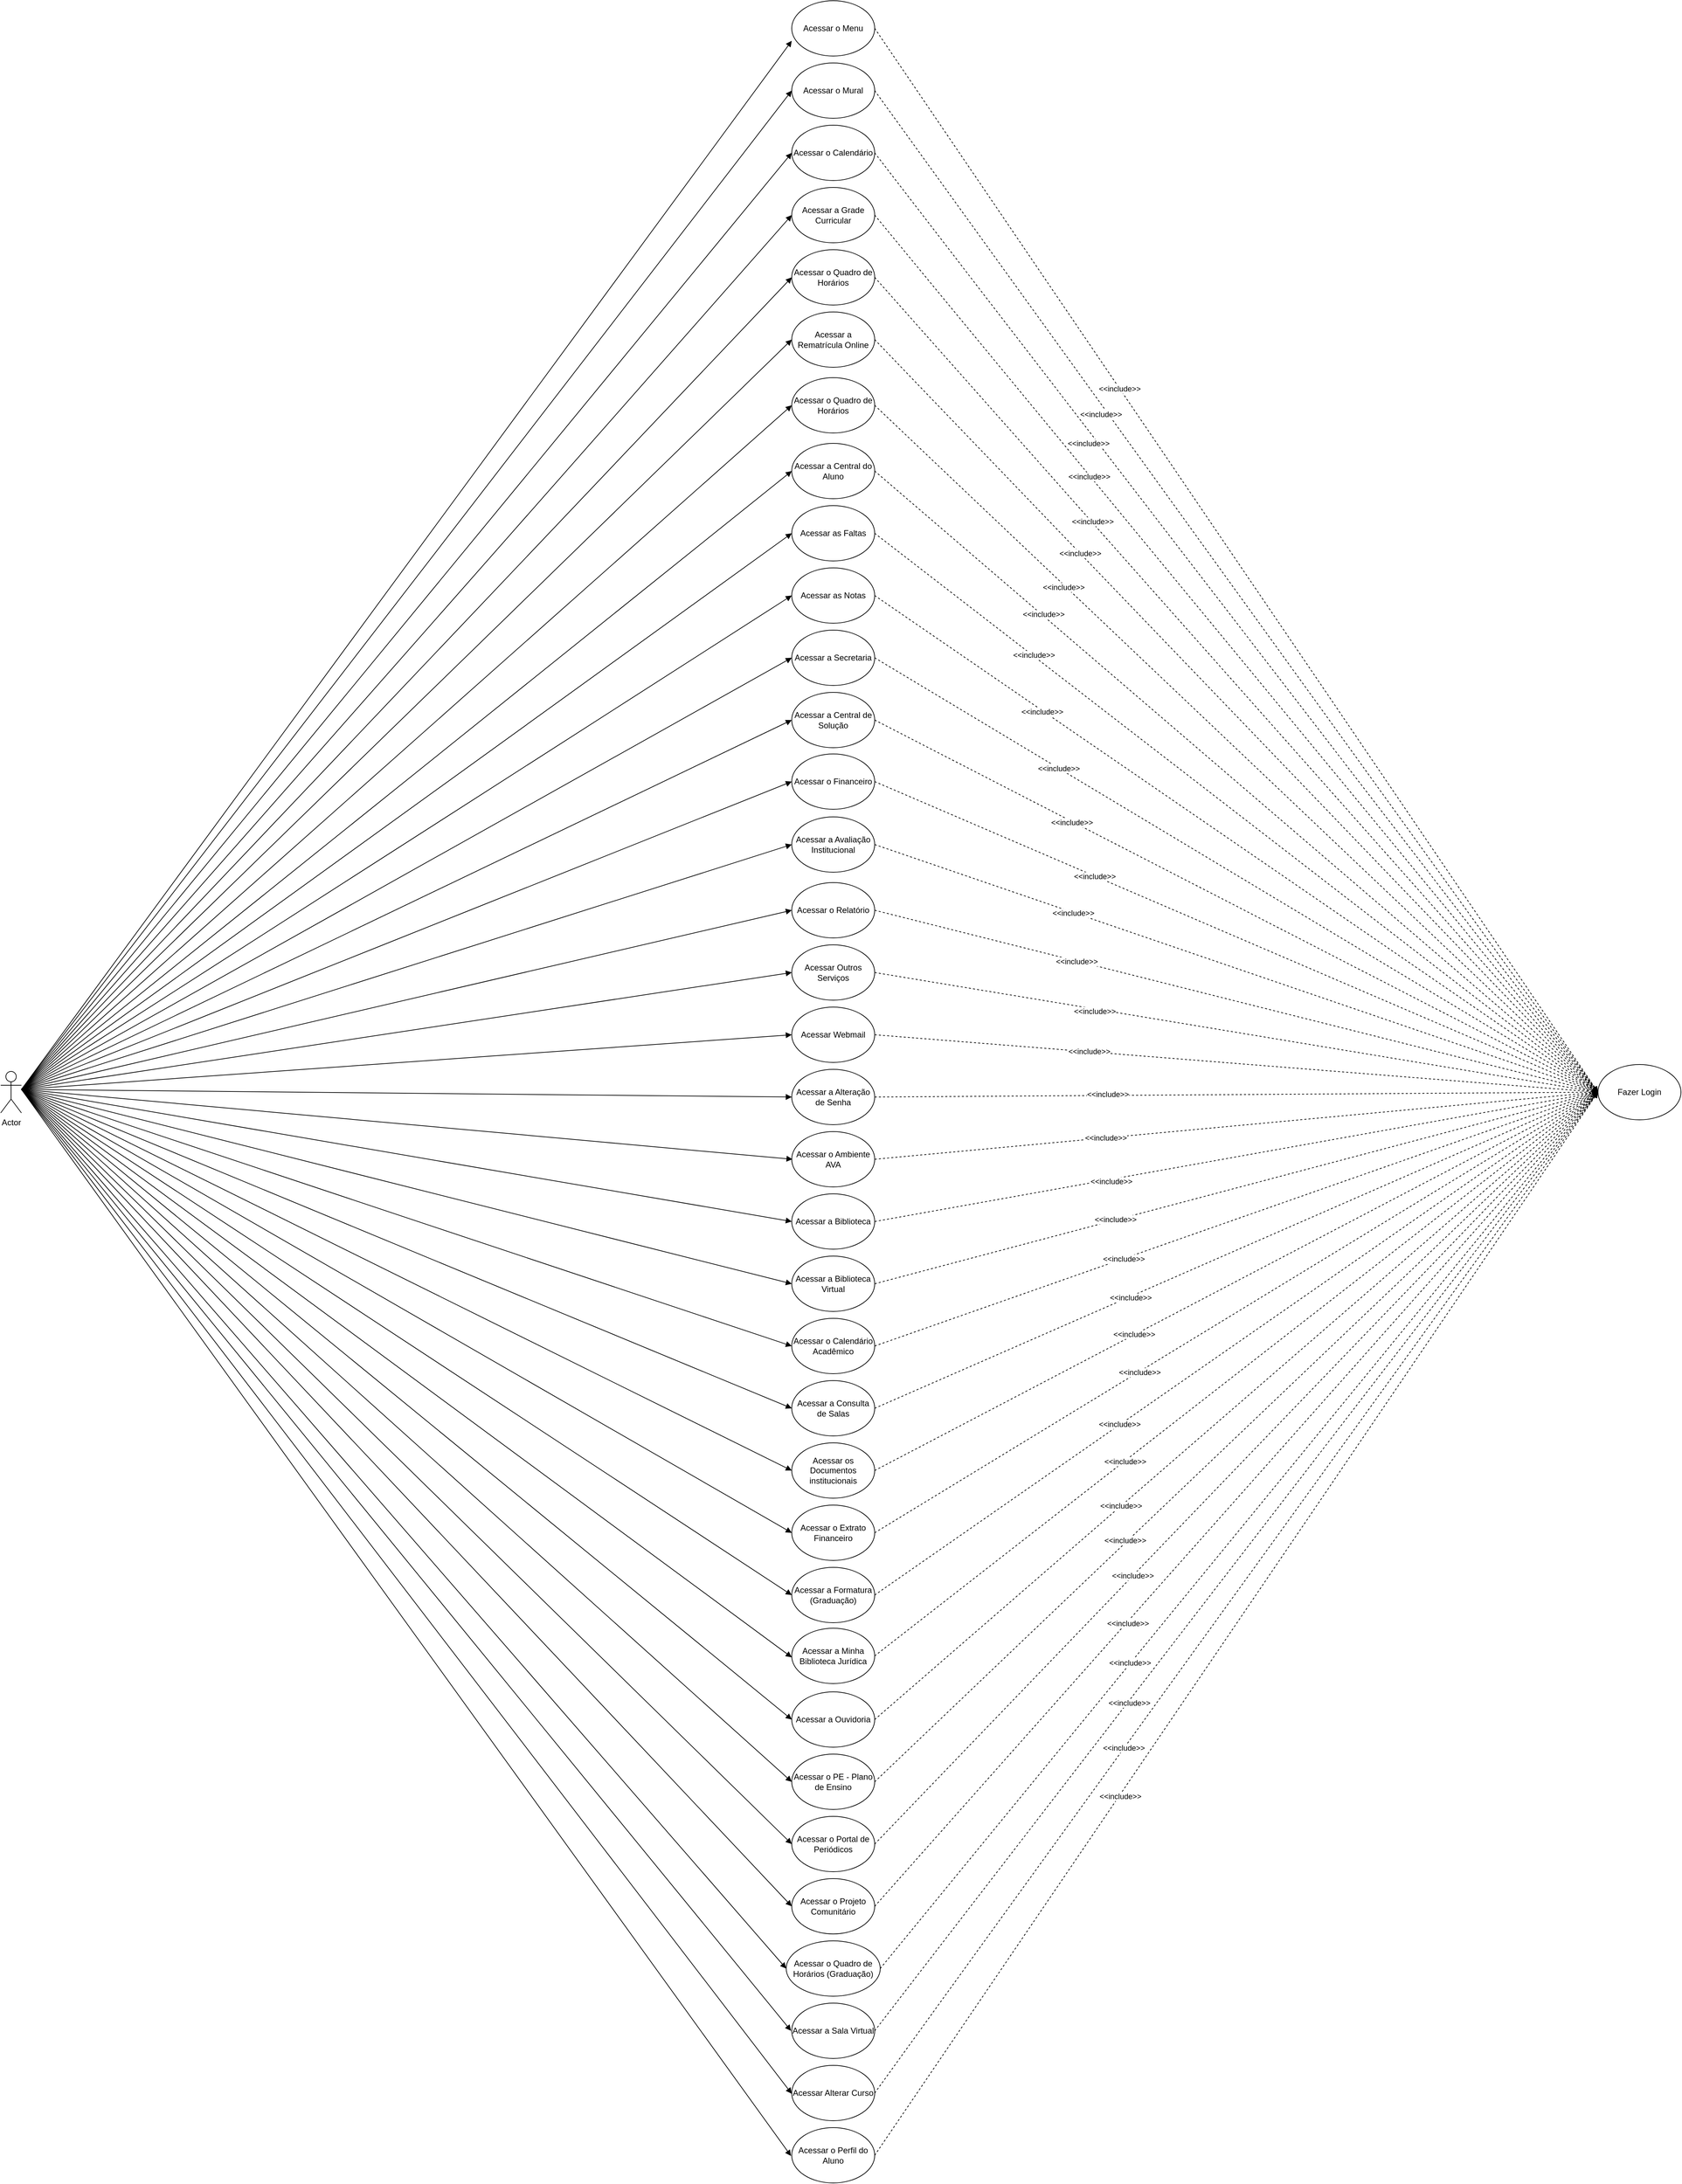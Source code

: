 <mxfile version="24.7.17">
  <diagram name="Página-1" id="bID9-bOzy9efFYoEZNEj">
    <mxGraphModel dx="5227" dy="2860" grid="1" gridSize="10" guides="1" tooltips="1" connect="1" arrows="1" fold="1" page="1" pageScale="1" pageWidth="827" pageHeight="1169" math="0" shadow="0">
      <root>
        <mxCell id="0" />
        <mxCell id="1" parent="0" />
        <mxCell id="vauX_jr7kzDiQAdukcr0-22" style="rounded=0;orthogonalLoop=1;jettySize=auto;html=1;exitX=1;exitY=0.5;exitDx=0;exitDy=0;entryX=0;entryY=0.5;entryDx=0;entryDy=0;dashed=1;endArrow=open;endFill=0;" edge="1" parent="1" source="UP-nyaEIOffguK6VzL38-1" target="9wJcHNKXuKO-ObDPQ_7c-42">
          <mxGeometry relative="1" as="geometry" />
        </mxCell>
        <mxCell id="vauX_jr7kzDiQAdukcr0-61" value="&amp;lt;&amp;lt;include&amp;gt;&amp;gt;" style="edgeLabel;html=1;align=center;verticalAlign=middle;resizable=0;points=[];" vertex="1" connectable="0" parent="vauX_jr7kzDiQAdukcr0-22">
          <mxGeometry x="-0.324" y="-1" relative="1" as="geometry">
            <mxPoint x="1" as="offset" />
          </mxGeometry>
        </mxCell>
        <mxCell id="UP-nyaEIOffguK6VzL38-1" value="Acessar o Menu" style="ellipse;whiteSpace=wrap;html=1;" parent="1" vertex="1">
          <mxGeometry x="354" y="176" width="120" height="80" as="geometry" />
        </mxCell>
        <mxCell id="vauX_jr7kzDiQAdukcr0-23" style="rounded=0;orthogonalLoop=1;jettySize=auto;html=1;exitX=1;exitY=0.5;exitDx=0;exitDy=0;entryX=0;entryY=0.5;entryDx=0;entryDy=0;dashed=1;endArrow=open;endFill=0;" edge="1" parent="1" source="UP-nyaEIOffguK6VzL38-2" target="9wJcHNKXuKO-ObDPQ_7c-42">
          <mxGeometry relative="1" as="geometry" />
        </mxCell>
        <mxCell id="vauX_jr7kzDiQAdukcr0-63" value="&amp;lt;&amp;lt;include&amp;gt;&amp;gt;" style="edgeLabel;html=1;align=center;verticalAlign=middle;resizable=0;points=[];" vertex="1" connectable="0" parent="vauX_jr7kzDiQAdukcr0-23">
          <mxGeometry x="-0.362" y="-9" relative="1" as="geometry">
            <mxPoint as="offset" />
          </mxGeometry>
        </mxCell>
        <mxCell id="UP-nyaEIOffguK6VzL38-2" value="Acessar o Mural" style="ellipse;whiteSpace=wrap;html=1;" parent="1" vertex="1">
          <mxGeometry x="354" y="266" width="120" height="80" as="geometry" />
        </mxCell>
        <mxCell id="vauX_jr7kzDiQAdukcr0-24" style="rounded=0;orthogonalLoop=1;jettySize=auto;html=1;exitX=1;exitY=0.5;exitDx=0;exitDy=0;entryX=0;entryY=0.5;entryDx=0;entryDy=0;dashed=1;endArrow=open;endFill=0;" edge="1" parent="1" source="UP-nyaEIOffguK6VzL38-3" target="9wJcHNKXuKO-ObDPQ_7c-42">
          <mxGeometry relative="1" as="geometry" />
        </mxCell>
        <mxCell id="vauX_jr7kzDiQAdukcr0-64" value="&amp;lt;&amp;lt;include&amp;gt;&amp;gt;" style="edgeLabel;html=1;align=center;verticalAlign=middle;resizable=0;points=[];" vertex="1" connectable="0" parent="vauX_jr7kzDiQAdukcr0-24">
          <mxGeometry x="-0.391" y="-11" relative="1" as="geometry">
            <mxPoint x="-1" y="-1" as="offset" />
          </mxGeometry>
        </mxCell>
        <mxCell id="UP-nyaEIOffguK6VzL38-3" value="Acessar o Calendário" style="ellipse;whiteSpace=wrap;html=1;" parent="1" vertex="1">
          <mxGeometry x="354" y="356" width="120" height="80" as="geometry" />
        </mxCell>
        <mxCell id="vauX_jr7kzDiQAdukcr0-25" style="rounded=0;orthogonalLoop=1;jettySize=auto;html=1;exitX=1;exitY=0.5;exitDx=0;exitDy=0;entryX=0;entryY=0.5;entryDx=0;entryDy=0;dashed=1;endArrow=open;endFill=0;" edge="1" parent="1" source="UP-nyaEIOffguK6VzL38-4" target="9wJcHNKXuKO-ObDPQ_7c-42">
          <mxGeometry relative="1" as="geometry" />
        </mxCell>
        <mxCell id="vauX_jr7kzDiQAdukcr0-66" value="&amp;lt;&amp;lt;include&amp;gt;&amp;gt;" style="edgeLabel;html=1;align=center;verticalAlign=middle;resizable=0;points=[];" vertex="1" connectable="0" parent="vauX_jr7kzDiQAdukcr0-25">
          <mxGeometry x="-0.407" y="-1" relative="1" as="geometry">
            <mxPoint y="1" as="offset" />
          </mxGeometry>
        </mxCell>
        <mxCell id="UP-nyaEIOffguK6VzL38-4" value="Acessar a Grade Curricular" style="ellipse;whiteSpace=wrap;html=1;" parent="1" vertex="1">
          <mxGeometry x="354" y="446" width="120" height="80" as="geometry" />
        </mxCell>
        <mxCell id="vauX_jr7kzDiQAdukcr0-26" style="rounded=0;orthogonalLoop=1;jettySize=auto;html=1;exitX=1;exitY=0.5;exitDx=0;exitDy=0;entryX=0;entryY=0.5;entryDx=0;entryDy=0;dashed=1;endArrow=open;endFill=0;" edge="1" parent="1" source="UP-nyaEIOffguK6VzL38-5" target="9wJcHNKXuKO-ObDPQ_7c-42">
          <mxGeometry relative="1" as="geometry" />
        </mxCell>
        <mxCell id="vauX_jr7kzDiQAdukcr0-67" value="&amp;lt;&amp;lt;include&amp;gt;&amp;gt;" style="edgeLabel;html=1;align=center;verticalAlign=middle;resizable=0;points=[];" vertex="1" connectable="0" parent="vauX_jr7kzDiQAdukcr0-26">
          <mxGeometry x="-0.4" y="1" relative="1" as="geometry">
            <mxPoint as="offset" />
          </mxGeometry>
        </mxCell>
        <mxCell id="UP-nyaEIOffguK6VzL38-5" value="Acessar o Quadro de Horários" style="ellipse;whiteSpace=wrap;html=1;" parent="1" vertex="1">
          <mxGeometry x="354" y="536" width="120" height="80" as="geometry" />
        </mxCell>
        <mxCell id="vauX_jr7kzDiQAdukcr0-28" style="rounded=0;orthogonalLoop=1;jettySize=auto;html=1;exitX=1;exitY=0.5;exitDx=0;exitDy=0;entryX=0;entryY=0.5;entryDx=0;entryDy=0;dashed=1;endArrow=open;endFill=0;" edge="1" parent="1" source="UP-nyaEIOffguK6VzL38-6" target="9wJcHNKXuKO-ObDPQ_7c-42">
          <mxGeometry relative="1" as="geometry" />
        </mxCell>
        <mxCell id="vauX_jr7kzDiQAdukcr0-68" value="&amp;lt;&amp;lt;include&amp;gt;&amp;gt;" style="edgeLabel;html=1;align=center;verticalAlign=middle;resizable=0;points=[];" vertex="1" connectable="0" parent="vauX_jr7kzDiQAdukcr0-28">
          <mxGeometry x="-0.432" relative="1" as="geometry">
            <mxPoint as="offset" />
          </mxGeometry>
        </mxCell>
        <mxCell id="UP-nyaEIOffguK6VzL38-6" value="Acessar a Rematrícula Online" style="ellipse;whiteSpace=wrap;html=1;" parent="1" vertex="1">
          <mxGeometry x="354" y="626" width="120" height="80" as="geometry" />
        </mxCell>
        <mxCell id="vauX_jr7kzDiQAdukcr0-30" style="rounded=0;orthogonalLoop=1;jettySize=auto;html=1;exitX=1;exitY=0.5;exitDx=0;exitDy=0;entryX=0;entryY=0.5;entryDx=0;entryDy=0;dashed=1;endArrow=open;endFill=0;" edge="1" parent="1" source="UP-nyaEIOffguK6VzL38-7" target="9wJcHNKXuKO-ObDPQ_7c-42">
          <mxGeometry relative="1" as="geometry" />
        </mxCell>
        <mxCell id="vauX_jr7kzDiQAdukcr0-69" value="&amp;lt;&amp;lt;include&amp;gt;&amp;gt;" style="edgeLabel;html=1;align=center;verticalAlign=middle;resizable=0;points=[];" vertex="1" connectable="0" parent="vauX_jr7kzDiQAdukcr0-30">
          <mxGeometry x="-0.475" y="-3" relative="1" as="geometry">
            <mxPoint as="offset" />
          </mxGeometry>
        </mxCell>
        <mxCell id="UP-nyaEIOffguK6VzL38-7" value="Acessar o Quadro de Horários" style="ellipse;whiteSpace=wrap;html=1;" parent="1" vertex="1">
          <mxGeometry x="354" y="721" width="120" height="80" as="geometry" />
        </mxCell>
        <mxCell id="vauX_jr7kzDiQAdukcr0-32" style="rounded=0;orthogonalLoop=1;jettySize=auto;html=1;exitX=1;exitY=0.5;exitDx=0;exitDy=0;entryX=0;entryY=0.5;entryDx=0;entryDy=0;dashed=1;endArrow=open;endFill=0;" edge="1" parent="1" source="_sKJ7XSTFCKCGNEKF1Pt-1" target="9wJcHNKXuKO-ObDPQ_7c-42">
          <mxGeometry relative="1" as="geometry" />
        </mxCell>
        <mxCell id="vauX_jr7kzDiQAdukcr0-70" value="&amp;lt;&amp;lt;include&amp;gt;&amp;gt;" style="edgeLabel;html=1;align=center;verticalAlign=middle;resizable=0;points=[];" vertex="1" connectable="0" parent="vauX_jr7kzDiQAdukcr0-32">
          <mxGeometry x="-0.536" y="2" relative="1" as="geometry">
            <mxPoint as="offset" />
          </mxGeometry>
        </mxCell>
        <mxCell id="_sKJ7XSTFCKCGNEKF1Pt-1" value="Acessar a Central do Aluno" style="ellipse;whiteSpace=wrap;html=1;" parent="1" vertex="1">
          <mxGeometry x="354" y="816" width="120" height="80" as="geometry" />
        </mxCell>
        <mxCell id="vauX_jr7kzDiQAdukcr0-33" style="rounded=0;orthogonalLoop=1;jettySize=auto;html=1;exitX=1;exitY=0.5;exitDx=0;exitDy=0;entryX=0;entryY=0.5;entryDx=0;entryDy=0;dashed=1;endArrow=open;endFill=0;" edge="1" parent="1" source="_sKJ7XSTFCKCGNEKF1Pt-2" target="9wJcHNKXuKO-ObDPQ_7c-42">
          <mxGeometry relative="1" as="geometry" />
        </mxCell>
        <mxCell id="vauX_jr7kzDiQAdukcr0-71" value="&amp;lt;&amp;lt;include&amp;gt;&amp;gt;" style="edgeLabel;html=1;align=center;verticalAlign=middle;resizable=0;points=[];" vertex="1" connectable="0" parent="vauX_jr7kzDiQAdukcr0-33">
          <mxGeometry x="-0.563" y="1" relative="1" as="geometry">
            <mxPoint as="offset" />
          </mxGeometry>
        </mxCell>
        <mxCell id="_sKJ7XSTFCKCGNEKF1Pt-2" value="Acessar as Faltas" style="ellipse;whiteSpace=wrap;html=1;" parent="1" vertex="1">
          <mxGeometry x="354" y="906" width="120" height="80" as="geometry" />
        </mxCell>
        <mxCell id="vauX_jr7kzDiQAdukcr0-34" style="rounded=0;orthogonalLoop=1;jettySize=auto;html=1;exitX=1;exitY=0.5;exitDx=0;exitDy=0;entryX=0;entryY=0.5;entryDx=0;entryDy=0;dashed=1;endArrow=open;endFill=0;" edge="1" parent="1" source="_sKJ7XSTFCKCGNEKF1Pt-3" target="9wJcHNKXuKO-ObDPQ_7c-42">
          <mxGeometry relative="1" as="geometry" />
        </mxCell>
        <mxCell id="vauX_jr7kzDiQAdukcr0-72" value="&amp;lt;&amp;lt;include&amp;gt;&amp;gt;" style="edgeLabel;html=1;align=center;verticalAlign=middle;resizable=0;points=[];" vertex="1" connectable="0" parent="vauX_jr7kzDiQAdukcr0-34">
          <mxGeometry x="-0.536" y="-1" relative="1" as="geometry">
            <mxPoint as="offset" />
          </mxGeometry>
        </mxCell>
        <mxCell id="_sKJ7XSTFCKCGNEKF1Pt-3" value="Acessar as Notas" style="ellipse;whiteSpace=wrap;html=1;" parent="1" vertex="1">
          <mxGeometry x="354" y="996" width="120" height="80" as="geometry" />
        </mxCell>
        <mxCell id="vauX_jr7kzDiQAdukcr0-35" style="rounded=0;orthogonalLoop=1;jettySize=auto;html=1;exitX=1;exitY=0.5;exitDx=0;exitDy=0;entryX=0;entryY=0.5;entryDx=0;entryDy=0;dashed=1;endArrow=open;endFill=0;" edge="1" parent="1" source="_sKJ7XSTFCKCGNEKF1Pt-4" target="9wJcHNKXuKO-ObDPQ_7c-42">
          <mxGeometry relative="1" as="geometry" />
        </mxCell>
        <mxCell id="vauX_jr7kzDiQAdukcr0-73" value="&amp;lt;&amp;lt;include&amp;gt;&amp;gt;" style="edgeLabel;html=1;align=center;verticalAlign=middle;resizable=0;points=[];" vertex="1" connectable="0" parent="vauX_jr7kzDiQAdukcr0-35">
          <mxGeometry x="-0.493" relative="1" as="geometry">
            <mxPoint as="offset" />
          </mxGeometry>
        </mxCell>
        <mxCell id="_sKJ7XSTFCKCGNEKF1Pt-4" value="Acessar a Secretaria" style="ellipse;whiteSpace=wrap;html=1;" parent="1" vertex="1">
          <mxGeometry x="354" y="1086" width="120" height="80" as="geometry" />
        </mxCell>
        <mxCell id="vauX_jr7kzDiQAdukcr0-36" style="rounded=0;orthogonalLoop=1;jettySize=auto;html=1;exitX=1;exitY=0.5;exitDx=0;exitDy=0;entryX=0;entryY=0.5;entryDx=0;entryDy=0;dashed=1;endArrow=open;endFill=0;" edge="1" parent="1" source="_sKJ7XSTFCKCGNEKF1Pt-5" target="9wJcHNKXuKO-ObDPQ_7c-42">
          <mxGeometry relative="1" as="geometry" />
        </mxCell>
        <mxCell id="vauX_jr7kzDiQAdukcr0-74" value="&amp;lt;&amp;lt;include&amp;gt;&amp;gt;" style="edgeLabel;html=1;align=center;verticalAlign=middle;resizable=0;points=[];" vertex="1" connectable="0" parent="vauX_jr7kzDiQAdukcr0-36">
          <mxGeometry x="-0.455" y="-1" relative="1" as="geometry">
            <mxPoint as="offset" />
          </mxGeometry>
        </mxCell>
        <mxCell id="_sKJ7XSTFCKCGNEKF1Pt-5" value="Acessar a Central de Solução" style="ellipse;whiteSpace=wrap;html=1;" parent="1" vertex="1">
          <mxGeometry x="354" y="1176" width="120" height="80" as="geometry" />
        </mxCell>
        <mxCell id="vauX_jr7kzDiQAdukcr0-37" style="rounded=0;orthogonalLoop=1;jettySize=auto;html=1;exitX=1;exitY=0.5;exitDx=0;exitDy=0;entryX=0;entryY=0.5;entryDx=0;entryDy=0;dashed=1;endArrow=open;endFill=0;" edge="1" parent="1" source="_sKJ7XSTFCKCGNEKF1Pt-6" target="9wJcHNKXuKO-ObDPQ_7c-42">
          <mxGeometry relative="1" as="geometry" />
        </mxCell>
        <mxCell id="vauX_jr7kzDiQAdukcr0-75" value="&amp;lt;&amp;lt;include&amp;gt;&amp;gt;" style="edgeLabel;html=1;align=center;verticalAlign=middle;resizable=0;points=[];" vertex="1" connectable="0" parent="vauX_jr7kzDiQAdukcr0-37">
          <mxGeometry x="-0.392" relative="1" as="geometry">
            <mxPoint as="offset" />
          </mxGeometry>
        </mxCell>
        <mxCell id="_sKJ7XSTFCKCGNEKF1Pt-6" value="Acessar o Financeiro" style="ellipse;whiteSpace=wrap;html=1;" parent="1" vertex="1">
          <mxGeometry x="354" y="1265" width="120" height="80" as="geometry" />
        </mxCell>
        <mxCell id="vauX_jr7kzDiQAdukcr0-38" style="rounded=0;orthogonalLoop=1;jettySize=auto;html=1;exitX=1;exitY=0.5;exitDx=0;exitDy=0;entryX=0;entryY=0.5;entryDx=0;entryDy=0;dashed=1;endArrow=open;endFill=0;" edge="1" parent="1" source="_sKJ7XSTFCKCGNEKF1Pt-7" target="9wJcHNKXuKO-ObDPQ_7c-42">
          <mxGeometry relative="1" as="geometry" />
        </mxCell>
        <mxCell id="vauX_jr7kzDiQAdukcr0-76" value="&amp;lt;&amp;lt;include&amp;gt;&amp;gt;" style="edgeLabel;html=1;align=center;verticalAlign=middle;resizable=0;points=[];" vertex="1" connectable="0" parent="vauX_jr7kzDiQAdukcr0-38">
          <mxGeometry x="-0.451" relative="1" as="geometry">
            <mxPoint as="offset" />
          </mxGeometry>
        </mxCell>
        <mxCell id="_sKJ7XSTFCKCGNEKF1Pt-7" value="Acessar a Avaliação Institucional" style="ellipse;whiteSpace=wrap;html=1;" parent="1" vertex="1">
          <mxGeometry x="354" y="1356" width="120" height="80" as="geometry" />
        </mxCell>
        <mxCell id="vauX_jr7kzDiQAdukcr0-40" style="rounded=0;orthogonalLoop=1;jettySize=auto;html=1;exitX=1;exitY=0.5;exitDx=0;exitDy=0;entryX=0;entryY=0.5;entryDx=0;entryDy=0;dashed=1;endArrow=open;endFill=0;" edge="1" parent="1" source="_sKJ7XSTFCKCGNEKF1Pt-8" target="9wJcHNKXuKO-ObDPQ_7c-42">
          <mxGeometry relative="1" as="geometry" />
        </mxCell>
        <mxCell id="vauX_jr7kzDiQAdukcr0-78" value="&amp;lt;&amp;lt;include&amp;gt;&amp;gt;" style="edgeLabel;html=1;align=center;verticalAlign=middle;resizable=0;points=[];" vertex="1" connectable="0" parent="vauX_jr7kzDiQAdukcr0-40">
          <mxGeometry x="-0.392" y="-3" relative="1" as="geometry">
            <mxPoint as="offset" />
          </mxGeometry>
        </mxCell>
        <mxCell id="_sKJ7XSTFCKCGNEKF1Pt-8" value="Acessar Outros Serviços" style="ellipse;whiteSpace=wrap;html=1;" parent="1" vertex="1">
          <mxGeometry x="354" y="1541" width="120" height="80" as="geometry" />
        </mxCell>
        <mxCell id="vauX_jr7kzDiQAdukcr0-41" style="rounded=0;orthogonalLoop=1;jettySize=auto;html=1;exitX=1;exitY=0.5;exitDx=0;exitDy=0;entryX=0;entryY=0.5;entryDx=0;entryDy=0;dashed=1;endArrow=open;endFill=0;" edge="1" parent="1" source="TFUZWdWYVDdV-uhnuE7S-1" target="9wJcHNKXuKO-ObDPQ_7c-42">
          <mxGeometry relative="1" as="geometry" />
        </mxCell>
        <mxCell id="vauX_jr7kzDiQAdukcr0-79" value="&amp;lt;&amp;lt;include&amp;gt;&amp;gt;" style="edgeLabel;html=1;align=center;verticalAlign=middle;resizable=0;points=[];" vertex="1" connectable="0" parent="vauX_jr7kzDiQAdukcr0-41">
          <mxGeometry x="-0.407" y="1" relative="1" as="geometry">
            <mxPoint as="offset" />
          </mxGeometry>
        </mxCell>
        <mxCell id="TFUZWdWYVDdV-uhnuE7S-1" value="Acessar Webmail" style="ellipse;whiteSpace=wrap;html=1;" parent="1" vertex="1">
          <mxGeometry x="354" y="1631" width="120" height="80" as="geometry" />
        </mxCell>
        <mxCell id="vauX_jr7kzDiQAdukcr0-42" style="rounded=0;orthogonalLoop=1;jettySize=auto;html=1;exitX=1;exitY=0.5;exitDx=0;exitDy=0;entryX=0;entryY=0.5;entryDx=0;entryDy=0;dashed=1;endArrow=open;endFill=0;" edge="1" parent="1" source="TFUZWdWYVDdV-uhnuE7S-2" target="9wJcHNKXuKO-ObDPQ_7c-42">
          <mxGeometry relative="1" as="geometry" />
        </mxCell>
        <mxCell id="vauX_jr7kzDiQAdukcr0-80" value="&amp;lt;&amp;lt;include&amp;gt;&amp;gt;" style="edgeLabel;html=1;align=center;verticalAlign=middle;resizable=0;points=[];" vertex="1" connectable="0" parent="vauX_jr7kzDiQAdukcr0-42">
          <mxGeometry x="-0.357" y="2" relative="1" as="geometry">
            <mxPoint as="offset" />
          </mxGeometry>
        </mxCell>
        <mxCell id="TFUZWdWYVDdV-uhnuE7S-2" value="Acessar a Alteração de Senha" style="ellipse;whiteSpace=wrap;html=1;" parent="1" vertex="1">
          <mxGeometry x="354" y="1721" width="120" height="80" as="geometry" />
        </mxCell>
        <mxCell id="vauX_jr7kzDiQAdukcr0-43" style="rounded=0;orthogonalLoop=1;jettySize=auto;html=1;exitX=1;exitY=0.5;exitDx=0;exitDy=0;entryX=0;entryY=0.5;entryDx=0;entryDy=0;dashed=1;endArrow=open;endFill=0;" edge="1" parent="1" source="TFUZWdWYVDdV-uhnuE7S-3" target="9wJcHNKXuKO-ObDPQ_7c-42">
          <mxGeometry relative="1" as="geometry" />
        </mxCell>
        <mxCell id="vauX_jr7kzDiQAdukcr0-81" value="&amp;lt;&amp;lt;include&amp;gt;&amp;gt;" style="edgeLabel;html=1;align=center;verticalAlign=middle;resizable=0;points=[];" vertex="1" connectable="0" parent="vauX_jr7kzDiQAdukcr0-43">
          <mxGeometry x="-0.361" relative="1" as="geometry">
            <mxPoint as="offset" />
          </mxGeometry>
        </mxCell>
        <mxCell id="TFUZWdWYVDdV-uhnuE7S-3" value="Acessar o Ambiente AVA" style="ellipse;whiteSpace=wrap;html=1;" parent="1" vertex="1">
          <mxGeometry x="354" y="1811" width="120" height="80" as="geometry" />
        </mxCell>
        <mxCell id="vauX_jr7kzDiQAdukcr0-45" style="rounded=0;orthogonalLoop=1;jettySize=auto;html=1;exitX=1;exitY=0.5;exitDx=0;exitDy=0;entryX=0;entryY=0.5;entryDx=0;entryDy=0;dashed=1;endArrow=open;endFill=0;" edge="1" parent="1" source="TFUZWdWYVDdV-uhnuE7S-4" target="9wJcHNKXuKO-ObDPQ_7c-42">
          <mxGeometry relative="1" as="geometry" />
        </mxCell>
        <mxCell id="vauX_jr7kzDiQAdukcr0-82" value="&amp;lt;&amp;lt;include&amp;gt;&amp;gt;" style="edgeLabel;html=1;align=center;verticalAlign=middle;resizable=0;points=[];" vertex="1" connectable="0" parent="vauX_jr7kzDiQAdukcr0-45">
          <mxGeometry x="-0.347" y="-3" relative="1" as="geometry">
            <mxPoint as="offset" />
          </mxGeometry>
        </mxCell>
        <mxCell id="TFUZWdWYVDdV-uhnuE7S-4" value="Acessar a Biblioteca" style="ellipse;whiteSpace=wrap;html=1;" parent="1" vertex="1">
          <mxGeometry x="354" y="1901" width="120" height="80" as="geometry" />
        </mxCell>
        <mxCell id="vauX_jr7kzDiQAdukcr0-46" style="rounded=0;orthogonalLoop=1;jettySize=auto;html=1;exitX=1;exitY=0.5;exitDx=0;exitDy=0;entryX=0;entryY=0.5;entryDx=0;entryDy=0;dashed=1;endArrow=open;endFill=0;" edge="1" parent="1" source="TFUZWdWYVDdV-uhnuE7S-5" target="9wJcHNKXuKO-ObDPQ_7c-42">
          <mxGeometry relative="1" as="geometry" />
        </mxCell>
        <mxCell id="vauX_jr7kzDiQAdukcr0-83" value="&amp;lt;&amp;lt;include&amp;gt;&amp;gt;" style="edgeLabel;html=1;align=center;verticalAlign=middle;resizable=0;points=[];" vertex="1" connectable="0" parent="vauX_jr7kzDiQAdukcr0-46">
          <mxGeometry x="-0.334" y="1" relative="1" as="geometry">
            <mxPoint as="offset" />
          </mxGeometry>
        </mxCell>
        <mxCell id="TFUZWdWYVDdV-uhnuE7S-5" value="Acessar a Biblioteca Virtual" style="ellipse;whiteSpace=wrap;html=1;" parent="1" vertex="1">
          <mxGeometry x="354" y="1991" width="120" height="80" as="geometry" />
        </mxCell>
        <mxCell id="vauX_jr7kzDiQAdukcr0-47" style="rounded=0;orthogonalLoop=1;jettySize=auto;html=1;exitX=1;exitY=0.5;exitDx=0;exitDy=0;entryX=0;entryY=0.5;entryDx=0;entryDy=0;dashed=1;endArrow=open;endFill=0;" edge="1" parent="1" source="TFUZWdWYVDdV-uhnuE7S-6" target="9wJcHNKXuKO-ObDPQ_7c-42">
          <mxGeometry relative="1" as="geometry" />
        </mxCell>
        <mxCell id="vauX_jr7kzDiQAdukcr0-84" value="&amp;lt;&amp;lt;include&amp;gt;&amp;gt;" style="edgeLabel;html=1;align=center;verticalAlign=middle;resizable=0;points=[];" vertex="1" connectable="0" parent="vauX_jr7kzDiQAdukcr0-47">
          <mxGeometry x="-0.312" relative="1" as="geometry">
            <mxPoint as="offset" />
          </mxGeometry>
        </mxCell>
        <mxCell id="TFUZWdWYVDdV-uhnuE7S-6" value="Acessar o Calendário Acadêmico" style="ellipse;whiteSpace=wrap;html=1;" parent="1" vertex="1">
          <mxGeometry x="354" y="2081" width="120" height="80" as="geometry" />
        </mxCell>
        <mxCell id="vauX_jr7kzDiQAdukcr0-48" style="rounded=0;orthogonalLoop=1;jettySize=auto;html=1;exitX=1;exitY=0.5;exitDx=0;exitDy=0;entryX=0;entryY=0.5;entryDx=0;entryDy=0;dashed=1;endArrow=open;endFill=0;" edge="1" parent="1" source="TFUZWdWYVDdV-uhnuE7S-7" target="9wJcHNKXuKO-ObDPQ_7c-42">
          <mxGeometry relative="1" as="geometry" />
        </mxCell>
        <mxCell id="vauX_jr7kzDiQAdukcr0-85" value="&amp;lt;&amp;lt;include&amp;gt;&amp;gt;" style="edgeLabel;html=1;align=center;verticalAlign=middle;resizable=0;points=[];" vertex="1" connectable="0" parent="vauX_jr7kzDiQAdukcr0-48">
          <mxGeometry x="-0.294" y="-1" relative="1" as="geometry">
            <mxPoint as="offset" />
          </mxGeometry>
        </mxCell>
        <mxCell id="TFUZWdWYVDdV-uhnuE7S-7" value="Acessar a Consulta de Salas" style="ellipse;whiteSpace=wrap;html=1;" parent="1" vertex="1">
          <mxGeometry x="354" y="2171" width="120" height="80" as="geometry" />
        </mxCell>
        <mxCell id="vauX_jr7kzDiQAdukcr0-49" style="rounded=0;orthogonalLoop=1;jettySize=auto;html=1;exitX=1;exitY=0.5;exitDx=0;exitDy=0;entryX=0;entryY=0.5;entryDx=0;entryDy=0;dashed=1;endArrow=open;endFill=0;" edge="1" parent="1" source="TFUZWdWYVDdV-uhnuE7S-8" target="9wJcHNKXuKO-ObDPQ_7c-42">
          <mxGeometry relative="1" as="geometry" />
        </mxCell>
        <mxCell id="vauX_jr7kzDiQAdukcr0-86" value="&amp;lt;&amp;lt;include&amp;gt;&amp;gt;" style="edgeLabel;html=1;align=center;verticalAlign=middle;resizable=0;points=[];" vertex="1" connectable="0" parent="vauX_jr7kzDiQAdukcr0-49">
          <mxGeometry x="-0.283" y="1" relative="1" as="geometry">
            <mxPoint as="offset" />
          </mxGeometry>
        </mxCell>
        <mxCell id="TFUZWdWYVDdV-uhnuE7S-8" value="Acessar os Documentos institucionais" style="ellipse;whiteSpace=wrap;html=1;" parent="1" vertex="1">
          <mxGeometry x="354" y="2261" width="120" height="80" as="geometry" />
        </mxCell>
        <mxCell id="vauX_jr7kzDiQAdukcr0-50" style="rounded=0;orthogonalLoop=1;jettySize=auto;html=1;exitX=1;exitY=0.5;exitDx=0;exitDy=0;entryX=0;entryY=0.5;entryDx=0;entryDy=0;dashed=1;endArrow=open;endFill=0;" edge="1" parent="1" source="TFUZWdWYVDdV-uhnuE7S-9" target="9wJcHNKXuKO-ObDPQ_7c-42">
          <mxGeometry relative="1" as="geometry" />
        </mxCell>
        <mxCell id="vauX_jr7kzDiQAdukcr0-87" value="&amp;lt;&amp;lt;include&amp;gt;&amp;gt;" style="edgeLabel;html=1;align=center;verticalAlign=middle;resizable=0;points=[];" vertex="1" connectable="0" parent="vauX_jr7kzDiQAdukcr0-50">
          <mxGeometry x="-0.268" y="-1" relative="1" as="geometry">
            <mxPoint as="offset" />
          </mxGeometry>
        </mxCell>
        <mxCell id="TFUZWdWYVDdV-uhnuE7S-9" value="Acessar o Extrato Financeiro" style="ellipse;whiteSpace=wrap;html=1;" parent="1" vertex="1">
          <mxGeometry x="354" y="2351" width="120" height="80" as="geometry" />
        </mxCell>
        <mxCell id="vauX_jr7kzDiQAdukcr0-51" style="rounded=0;orthogonalLoop=1;jettySize=auto;html=1;exitX=1;exitY=0.5;exitDx=0;exitDy=0;entryX=0;entryY=0.5;entryDx=0;entryDy=0;dashed=1;endArrow=open;endFill=0;" edge="1" parent="1" source="TFUZWdWYVDdV-uhnuE7S-10" target="9wJcHNKXuKO-ObDPQ_7c-42">
          <mxGeometry relative="1" as="geometry" />
        </mxCell>
        <mxCell id="vauX_jr7kzDiQAdukcr0-88" value="&amp;lt;&amp;lt;include&amp;gt;&amp;gt;" style="edgeLabel;html=1;align=center;verticalAlign=middle;resizable=0;points=[];" vertex="1" connectable="0" parent="vauX_jr7kzDiQAdukcr0-51">
          <mxGeometry x="-0.323" y="1" relative="1" as="geometry">
            <mxPoint as="offset" />
          </mxGeometry>
        </mxCell>
        <mxCell id="TFUZWdWYVDdV-uhnuE7S-10" value="Acessar a Formatura (Graduação)" style="ellipse;whiteSpace=wrap;html=1;" parent="1" vertex="1">
          <mxGeometry x="354" y="2441" width="120" height="80" as="geometry" />
        </mxCell>
        <mxCell id="vauX_jr7kzDiQAdukcr0-52" style="rounded=0;orthogonalLoop=1;jettySize=auto;html=1;exitX=1;exitY=0.5;exitDx=0;exitDy=0;entryX=0;entryY=0.5;entryDx=0;entryDy=0;dashed=1;endArrow=open;endFill=0;" edge="1" parent="1" source="TFUZWdWYVDdV-uhnuE7S-11" target="9wJcHNKXuKO-ObDPQ_7c-42">
          <mxGeometry relative="1" as="geometry" />
        </mxCell>
        <mxCell id="vauX_jr7kzDiQAdukcr0-89" value="&amp;lt;&amp;lt;include&amp;gt;&amp;gt;" style="edgeLabel;html=1;align=center;verticalAlign=middle;resizable=0;points=[];" vertex="1" connectable="0" parent="vauX_jr7kzDiQAdukcr0-52">
          <mxGeometry x="-0.309" relative="1" as="geometry">
            <mxPoint as="offset" />
          </mxGeometry>
        </mxCell>
        <mxCell id="TFUZWdWYVDdV-uhnuE7S-11" value="Acessar a Minha Biblioteca Jurídica" style="ellipse;whiteSpace=wrap;html=1;" parent="1" vertex="1">
          <mxGeometry x="354" y="2529" width="120" height="80" as="geometry" />
        </mxCell>
        <mxCell id="vauX_jr7kzDiQAdukcr0-53" style="rounded=0;orthogonalLoop=1;jettySize=auto;html=1;exitX=1;exitY=0.5;exitDx=0;exitDy=0;entryX=0;entryY=0.5;entryDx=0;entryDy=0;dashed=1;endArrow=open;endFill=0;" edge="1" parent="1" source="TFUZWdWYVDdV-uhnuE7S-12" target="9wJcHNKXuKO-ObDPQ_7c-42">
          <mxGeometry relative="1" as="geometry" />
        </mxCell>
        <mxCell id="vauX_jr7kzDiQAdukcr0-90" value="&amp;lt;&amp;lt;include&amp;gt;&amp;gt;" style="edgeLabel;html=1;align=center;verticalAlign=middle;resizable=0;points=[];" vertex="1" connectable="0" parent="vauX_jr7kzDiQAdukcr0-53">
          <mxGeometry x="-0.319" relative="1" as="geometry">
            <mxPoint as="offset" />
          </mxGeometry>
        </mxCell>
        <mxCell id="TFUZWdWYVDdV-uhnuE7S-12" value="Acessar a Ouvidoria" style="ellipse;whiteSpace=wrap;html=1;" parent="1" vertex="1">
          <mxGeometry x="354" y="2621" width="120" height="80" as="geometry" />
        </mxCell>
        <mxCell id="vauX_jr7kzDiQAdukcr0-54" style="rounded=0;orthogonalLoop=1;jettySize=auto;html=1;exitX=1;exitY=0.5;exitDx=0;exitDy=0;entryX=0;entryY=0.5;entryDx=0;entryDy=0;dashed=1;endArrow=open;endFill=0;" edge="1" parent="1" source="TFUZWdWYVDdV-uhnuE7S-13" target="9wJcHNKXuKO-ObDPQ_7c-42">
          <mxGeometry relative="1" as="geometry" />
        </mxCell>
        <mxCell id="vauX_jr7kzDiQAdukcr0-91" value="&amp;lt;&amp;lt;include&amp;gt;&amp;gt;" style="edgeLabel;html=1;align=center;verticalAlign=middle;resizable=0;points=[];" vertex="1" connectable="0" parent="vauX_jr7kzDiQAdukcr0-54">
          <mxGeometry x="-0.304" y="3" relative="1" as="geometry">
            <mxPoint as="offset" />
          </mxGeometry>
        </mxCell>
        <mxCell id="TFUZWdWYVDdV-uhnuE7S-13" value="Acessar o PE - Plano de Ensino" style="ellipse;whiteSpace=wrap;html=1;" parent="1" vertex="1">
          <mxGeometry x="354" y="2711" width="120" height="80" as="geometry" />
        </mxCell>
        <mxCell id="vauX_jr7kzDiQAdukcr0-55" style="rounded=0;orthogonalLoop=1;jettySize=auto;html=1;exitX=1;exitY=0.5;exitDx=0;exitDy=0;entryX=0;entryY=0.5;entryDx=0;entryDy=0;dashed=1;endArrow=open;endFill=0;" edge="1" parent="1" source="TFUZWdWYVDdV-uhnuE7S-14" target="9wJcHNKXuKO-ObDPQ_7c-42">
          <mxGeometry relative="1" as="geometry" />
        </mxCell>
        <mxCell id="vauX_jr7kzDiQAdukcr0-92" value="&amp;lt;&amp;lt;include&amp;gt;&amp;gt;" style="edgeLabel;html=1;align=center;verticalAlign=middle;resizable=0;points=[];" vertex="1" connectable="0" parent="vauX_jr7kzDiQAdukcr0-55">
          <mxGeometry x="-0.287" y="1" relative="1" as="geometry">
            <mxPoint as="offset" />
          </mxGeometry>
        </mxCell>
        <mxCell id="TFUZWdWYVDdV-uhnuE7S-14" value="Acessar o Portal de Periódicos" style="ellipse;whiteSpace=wrap;html=1;" parent="1" vertex="1">
          <mxGeometry x="354" y="2801" width="120" height="80" as="geometry" />
        </mxCell>
        <mxCell id="vauX_jr7kzDiQAdukcr0-57" style="rounded=0;orthogonalLoop=1;jettySize=auto;html=1;exitX=1;exitY=0.5;exitDx=0;exitDy=0;entryX=0;entryY=0.5;entryDx=0;entryDy=0;dashed=1;endArrow=open;endFill=0;" edge="1" parent="1" source="TFUZWdWYVDdV-uhnuE7S-15" target="9wJcHNKXuKO-ObDPQ_7c-42">
          <mxGeometry relative="1" as="geometry" />
        </mxCell>
        <mxCell id="vauX_jr7kzDiQAdukcr0-94" value="&amp;lt;&amp;lt;include&amp;gt;&amp;gt;" style="edgeLabel;html=1;align=center;verticalAlign=middle;resizable=0;points=[];" vertex="1" connectable="0" parent="vauX_jr7kzDiQAdukcr0-57">
          <mxGeometry x="-0.303" y="1" relative="1" as="geometry">
            <mxPoint as="offset" />
          </mxGeometry>
        </mxCell>
        <mxCell id="TFUZWdWYVDdV-uhnuE7S-15" value="Acessar o Quadro de Horários (Graduação)" style="ellipse;whiteSpace=wrap;html=1;" parent="1" vertex="1">
          <mxGeometry x="346" y="2981" width="136" height="80" as="geometry" />
        </mxCell>
        <mxCell id="vauX_jr7kzDiQAdukcr0-56" style="rounded=0;orthogonalLoop=1;jettySize=auto;html=1;exitX=1;exitY=0.5;exitDx=0;exitDy=0;entryX=0;entryY=0.5;entryDx=0;entryDy=0;dashed=1;endArrow=open;endFill=0;" edge="1" parent="1" source="TFUZWdWYVDdV-uhnuE7S-16" target="9wJcHNKXuKO-ObDPQ_7c-42">
          <mxGeometry relative="1" as="geometry" />
        </mxCell>
        <mxCell id="vauX_jr7kzDiQAdukcr0-93" value="&amp;lt;&amp;lt;include&amp;gt;&amp;gt;" style="edgeLabel;html=1;align=center;verticalAlign=middle;resizable=0;points=[];" vertex="1" connectable="0" parent="vauX_jr7kzDiQAdukcr0-56">
          <mxGeometry x="-0.303" y="-2" relative="1" as="geometry">
            <mxPoint as="offset" />
          </mxGeometry>
        </mxCell>
        <mxCell id="TFUZWdWYVDdV-uhnuE7S-16" value="Acessar o Projeto Comunitário" style="ellipse;whiteSpace=wrap;html=1;" parent="1" vertex="1">
          <mxGeometry x="354" y="2891" width="120" height="80" as="geometry" />
        </mxCell>
        <mxCell id="vauX_jr7kzDiQAdukcr0-58" style="rounded=0;orthogonalLoop=1;jettySize=auto;html=1;exitX=1;exitY=0.5;exitDx=0;exitDy=0;entryX=0;entryY=0.5;entryDx=0;entryDy=0;dashed=1;endArrow=open;endFill=0;" edge="1" parent="1" source="TFUZWdWYVDdV-uhnuE7S-17" target="9wJcHNKXuKO-ObDPQ_7c-42">
          <mxGeometry relative="1" as="geometry" />
        </mxCell>
        <mxCell id="vauX_jr7kzDiQAdukcr0-95" value="&amp;lt;&amp;lt;include&amp;gt;&amp;gt;" style="edgeLabel;html=1;align=center;verticalAlign=middle;resizable=0;points=[];" vertex="1" connectable="0" parent="vauX_jr7kzDiQAdukcr0-58">
          <mxGeometry x="-0.299" y="-2" relative="1" as="geometry">
            <mxPoint as="offset" />
          </mxGeometry>
        </mxCell>
        <mxCell id="TFUZWdWYVDdV-uhnuE7S-17" value="Acessar a Sala Virtual" style="ellipse;whiteSpace=wrap;html=1;" parent="1" vertex="1">
          <mxGeometry x="354" y="3071" width="120" height="80" as="geometry" />
        </mxCell>
        <mxCell id="vauX_jr7kzDiQAdukcr0-59" style="rounded=0;orthogonalLoop=1;jettySize=auto;html=1;exitX=1;exitY=0.5;exitDx=0;exitDy=0;entryX=0;entryY=0.5;entryDx=0;entryDy=0;dashed=1;endArrow=open;endFill=0;" edge="1" parent="1" source="TFUZWdWYVDdV-uhnuE7S-18" target="9wJcHNKXuKO-ObDPQ_7c-42">
          <mxGeometry relative="1" as="geometry" />
        </mxCell>
        <mxCell id="vauX_jr7kzDiQAdukcr0-96" value="&amp;lt;&amp;lt;include&amp;gt;&amp;gt;" style="edgeLabel;html=1;align=center;verticalAlign=middle;resizable=0;points=[];" vertex="1" connectable="0" parent="vauX_jr7kzDiQAdukcr0-59">
          <mxGeometry x="-0.311" y="1" relative="1" as="geometry">
            <mxPoint as="offset" />
          </mxGeometry>
        </mxCell>
        <mxCell id="TFUZWdWYVDdV-uhnuE7S-18" value="Acessar Alterar Curso" style="ellipse;whiteSpace=wrap;html=1;" parent="1" vertex="1">
          <mxGeometry x="354" y="3161" width="120" height="80" as="geometry" />
        </mxCell>
        <mxCell id="vauX_jr7kzDiQAdukcr0-60" style="rounded=0;orthogonalLoop=1;jettySize=auto;html=1;exitX=1;exitY=0.5;exitDx=0;exitDy=0;entryX=0;entryY=0.5;entryDx=0;entryDy=0;dashed=1;endArrow=open;endFill=0;" edge="1" parent="1" source="TFUZWdWYVDdV-uhnuE7S-19" target="9wJcHNKXuKO-ObDPQ_7c-42">
          <mxGeometry relative="1" as="geometry" />
        </mxCell>
        <mxCell id="vauX_jr7kzDiQAdukcr0-97" value="&amp;lt;&amp;lt;include&amp;gt;&amp;gt;" style="edgeLabel;html=1;align=center;verticalAlign=middle;resizable=0;points=[];" vertex="1" connectable="0" parent="vauX_jr7kzDiQAdukcr0-60">
          <mxGeometry x="-0.324" y="-1" relative="1" as="geometry">
            <mxPoint as="offset" />
          </mxGeometry>
        </mxCell>
        <mxCell id="TFUZWdWYVDdV-uhnuE7S-19" value="Acessar o Perfil do Aluno" style="ellipse;whiteSpace=wrap;html=1;" parent="1" vertex="1">
          <mxGeometry x="354" y="3251" width="120" height="80" as="geometry" />
        </mxCell>
        <mxCell id="vauX_jr7kzDiQAdukcr0-39" style="rounded=0;orthogonalLoop=1;jettySize=auto;html=1;exitX=1;exitY=0.5;exitDx=0;exitDy=0;entryX=0;entryY=0.5;entryDx=0;entryDy=0;dashed=1;endArrow=open;endFill=0;" edge="1" parent="1" source="9wJcHNKXuKO-ObDPQ_7c-1" target="9wJcHNKXuKO-ObDPQ_7c-42">
          <mxGeometry relative="1" as="geometry" />
        </mxCell>
        <mxCell id="vauX_jr7kzDiQAdukcr0-77" value="&amp;lt;&amp;lt;include&amp;gt;&amp;gt;" style="edgeLabel;html=1;align=center;verticalAlign=middle;resizable=0;points=[];" vertex="1" connectable="0" parent="vauX_jr7kzDiQAdukcr0-39">
          <mxGeometry x="-0.442" relative="1" as="geometry">
            <mxPoint as="offset" />
          </mxGeometry>
        </mxCell>
        <mxCell id="9wJcHNKXuKO-ObDPQ_7c-1" value="Acessar o Relatório" style="ellipse;whiteSpace=wrap;html=1;" parent="1" vertex="1">
          <mxGeometry x="354" y="1451" width="120" height="80" as="geometry" />
        </mxCell>
        <mxCell id="9wJcHNKXuKO-ObDPQ_7c-43" style="rounded=0;orthogonalLoop=1;jettySize=auto;html=1;entryX=0;entryY=0.5;entryDx=0;entryDy=0;endArrow=block;endFill=1;" parent="1" edge="1">
          <mxGeometry relative="1" as="geometry">
            <mxPoint x="-760" y="1750" as="sourcePoint" />
            <mxPoint x="354.0" y="234" as="targetPoint" />
          </mxGeometry>
        </mxCell>
        <mxCell id="9wJcHNKXuKO-ObDPQ_7c-44" style="rounded=0;orthogonalLoop=1;jettySize=auto;html=1;entryX=0;entryY=0.5;entryDx=0;entryDy=0;endArrow=block;endFill=1;" parent="1" target="UP-nyaEIOffguK6VzL38-2" edge="1">
          <mxGeometry relative="1" as="geometry">
            <mxPoint x="-760" y="1750" as="sourcePoint" />
          </mxGeometry>
        </mxCell>
        <mxCell id="9wJcHNKXuKO-ObDPQ_7c-46" style="rounded=0;orthogonalLoop=1;jettySize=auto;html=1;entryX=0;entryY=0.5;entryDx=0;entryDy=0;endArrow=block;endFill=1;" parent="1" target="UP-nyaEIOffguK6VzL38-3" edge="1">
          <mxGeometry relative="1" as="geometry">
            <mxPoint x="-760" y="1750" as="sourcePoint" />
          </mxGeometry>
        </mxCell>
        <mxCell id="9wJcHNKXuKO-ObDPQ_7c-47" style="rounded=0;orthogonalLoop=1;jettySize=auto;html=1;entryX=0;entryY=0.5;entryDx=0;entryDy=0;endArrow=block;endFill=1;" parent="1" target="UP-nyaEIOffguK6VzL38-4" edge="1">
          <mxGeometry relative="1" as="geometry">
            <mxPoint x="-760" y="1750" as="sourcePoint" />
          </mxGeometry>
        </mxCell>
        <mxCell id="9wJcHNKXuKO-ObDPQ_7c-49" style="rounded=0;orthogonalLoop=1;jettySize=auto;html=1;entryX=0;entryY=0.5;entryDx=0;entryDy=0;endArrow=block;endFill=1;" parent="1" target="UP-nyaEIOffguK6VzL38-5" edge="1">
          <mxGeometry relative="1" as="geometry">
            <mxPoint x="-760" y="1750" as="sourcePoint" />
          </mxGeometry>
        </mxCell>
        <mxCell id="9wJcHNKXuKO-ObDPQ_7c-50" style="rounded=0;orthogonalLoop=1;jettySize=auto;html=1;entryX=0;entryY=0.5;entryDx=0;entryDy=0;endArrow=block;endFill=1;" parent="1" target="UP-nyaEIOffguK6VzL38-6" edge="1">
          <mxGeometry relative="1" as="geometry">
            <mxPoint x="-760" y="1750" as="sourcePoint" />
          </mxGeometry>
        </mxCell>
        <mxCell id="9wJcHNKXuKO-ObDPQ_7c-51" style="rounded=0;orthogonalLoop=1;jettySize=auto;html=1;entryX=0;entryY=0.5;entryDx=0;entryDy=0;endArrow=block;endFill=1;" parent="1" target="UP-nyaEIOffguK6VzL38-7" edge="1">
          <mxGeometry relative="1" as="geometry">
            <mxPoint x="-760" y="1750" as="sourcePoint" />
          </mxGeometry>
        </mxCell>
        <mxCell id="9wJcHNKXuKO-ObDPQ_7c-52" style="rounded=0;orthogonalLoop=1;jettySize=auto;html=1;entryX=0;entryY=0.5;entryDx=0;entryDy=0;endArrow=block;endFill=1;" parent="1" target="_sKJ7XSTFCKCGNEKF1Pt-1" edge="1">
          <mxGeometry relative="1" as="geometry">
            <mxPoint x="-760" y="1750" as="sourcePoint" />
          </mxGeometry>
        </mxCell>
        <mxCell id="9wJcHNKXuKO-ObDPQ_7c-53" style="rounded=0;orthogonalLoop=1;jettySize=auto;html=1;entryX=0;entryY=0.5;entryDx=0;entryDy=0;endArrow=block;endFill=1;" parent="1" target="_sKJ7XSTFCKCGNEKF1Pt-2" edge="1">
          <mxGeometry relative="1" as="geometry">
            <mxPoint x="-760" y="1750" as="sourcePoint" />
          </mxGeometry>
        </mxCell>
        <mxCell id="9wJcHNKXuKO-ObDPQ_7c-54" style="rounded=0;orthogonalLoop=1;jettySize=auto;html=1;entryX=0;entryY=0.5;entryDx=0;entryDy=0;endArrow=block;endFill=1;" parent="1" target="_sKJ7XSTFCKCGNEKF1Pt-3" edge="1">
          <mxGeometry relative="1" as="geometry">
            <mxPoint x="-760" y="1750" as="sourcePoint" />
          </mxGeometry>
        </mxCell>
        <mxCell id="9wJcHNKXuKO-ObDPQ_7c-55" style="rounded=0;orthogonalLoop=1;jettySize=auto;html=1;entryX=0;entryY=0.5;entryDx=0;entryDy=0;endArrow=block;endFill=1;" parent="1" target="_sKJ7XSTFCKCGNEKF1Pt-4" edge="1">
          <mxGeometry relative="1" as="geometry">
            <mxPoint x="-760" y="1750" as="sourcePoint" />
          </mxGeometry>
        </mxCell>
        <mxCell id="9wJcHNKXuKO-ObDPQ_7c-56" style="rounded=0;orthogonalLoop=1;jettySize=auto;html=1;entryX=0;entryY=0.5;entryDx=0;entryDy=0;endArrow=block;endFill=1;" parent="1" target="_sKJ7XSTFCKCGNEKF1Pt-5" edge="1">
          <mxGeometry relative="1" as="geometry">
            <mxPoint x="-760" y="1750" as="sourcePoint" />
          </mxGeometry>
        </mxCell>
        <mxCell id="9wJcHNKXuKO-ObDPQ_7c-57" style="rounded=0;orthogonalLoop=1;jettySize=auto;html=1;entryX=0;entryY=0.5;entryDx=0;entryDy=0;endArrow=block;endFill=1;" parent="1" target="_sKJ7XSTFCKCGNEKF1Pt-6" edge="1">
          <mxGeometry relative="1" as="geometry">
            <mxPoint x="-760" y="1750" as="sourcePoint" />
          </mxGeometry>
        </mxCell>
        <mxCell id="9wJcHNKXuKO-ObDPQ_7c-58" style="rounded=0;orthogonalLoop=1;jettySize=auto;html=1;entryX=0;entryY=0.5;entryDx=0;entryDy=0;endArrow=block;endFill=1;" parent="1" target="_sKJ7XSTFCKCGNEKF1Pt-7" edge="1">
          <mxGeometry relative="1" as="geometry">
            <mxPoint x="-760" y="1750" as="sourcePoint" />
          </mxGeometry>
        </mxCell>
        <mxCell id="9wJcHNKXuKO-ObDPQ_7c-59" style="rounded=0;orthogonalLoop=1;jettySize=auto;html=1;entryX=0;entryY=0.5;entryDx=0;entryDy=0;endArrow=block;endFill=1;" parent="1" target="9wJcHNKXuKO-ObDPQ_7c-1" edge="1">
          <mxGeometry relative="1" as="geometry">
            <mxPoint x="-760" y="1750" as="sourcePoint" />
          </mxGeometry>
        </mxCell>
        <mxCell id="9wJcHNKXuKO-ObDPQ_7c-60" style="rounded=0;orthogonalLoop=1;jettySize=auto;html=1;entryX=0;entryY=0.5;entryDx=0;entryDy=0;endArrow=block;endFill=1;" parent="1" target="_sKJ7XSTFCKCGNEKF1Pt-8" edge="1">
          <mxGeometry relative="1" as="geometry">
            <mxPoint x="-760" y="1750" as="sourcePoint" />
          </mxGeometry>
        </mxCell>
        <mxCell id="9wJcHNKXuKO-ObDPQ_7c-41" value="Actor" style="shape=umlActor;verticalLabelPosition=bottom;verticalAlign=top;html=1;outlineConnect=0;" parent="1" vertex="1">
          <mxGeometry x="-790" y="1724" width="30" height="60" as="geometry" />
        </mxCell>
        <mxCell id="9wJcHNKXuKO-ObDPQ_7c-42" value="Fazer Login" style="ellipse;whiteSpace=wrap;html=1;" parent="1" vertex="1">
          <mxGeometry x="1520" y="1714" width="120" height="80" as="geometry" />
        </mxCell>
        <mxCell id="vauX_jr7kzDiQAdukcr0-3" style="rounded=0;orthogonalLoop=1;jettySize=auto;html=1;entryX=0;entryY=0.5;entryDx=0;entryDy=0;endArrow=block;endFill=1;" edge="1" parent="1" target="TFUZWdWYVDdV-uhnuE7S-1">
          <mxGeometry relative="1" as="geometry">
            <mxPoint x="-760" y="1750" as="sourcePoint" />
            <mxPoint x="364" y="1591" as="targetPoint" />
          </mxGeometry>
        </mxCell>
        <mxCell id="vauX_jr7kzDiQAdukcr0-4" style="rounded=0;orthogonalLoop=1;jettySize=auto;html=1;entryX=0;entryY=0.5;entryDx=0;entryDy=0;endArrow=block;endFill=1;" edge="1" parent="1" target="TFUZWdWYVDdV-uhnuE7S-2">
          <mxGeometry relative="1" as="geometry">
            <mxPoint x="-760" y="1750" as="sourcePoint" />
            <mxPoint x="350" y="1760" as="targetPoint" />
          </mxGeometry>
        </mxCell>
        <mxCell id="vauX_jr7kzDiQAdukcr0-5" style="rounded=0;orthogonalLoop=1;jettySize=auto;html=1;entryX=0;entryY=0.5;entryDx=0;entryDy=0;endArrow=block;endFill=1;" edge="1" parent="1">
          <mxGeometry relative="1" as="geometry">
            <mxPoint x="-760" y="1750" as="sourcePoint" />
            <mxPoint x="355" y="1851" as="targetPoint" />
          </mxGeometry>
        </mxCell>
        <mxCell id="vauX_jr7kzDiQAdukcr0-6" style="rounded=0;orthogonalLoop=1;jettySize=auto;html=1;entryX=0;entryY=0.5;entryDx=0;entryDy=0;endArrow=block;endFill=1;" edge="1" parent="1">
          <mxGeometry relative="1" as="geometry">
            <mxPoint x="-760" y="1750" as="sourcePoint" />
            <mxPoint x="354" y="1941" as="targetPoint" />
          </mxGeometry>
        </mxCell>
        <mxCell id="vauX_jr7kzDiQAdukcr0-7" style="rounded=0;orthogonalLoop=1;jettySize=auto;html=1;entryX=0;entryY=0.5;entryDx=0;entryDy=0;endArrow=block;endFill=1;" edge="1" parent="1">
          <mxGeometry relative="1" as="geometry">
            <mxPoint x="-760" y="1750" as="sourcePoint" />
            <mxPoint x="354" y="2031" as="targetPoint" />
          </mxGeometry>
        </mxCell>
        <mxCell id="vauX_jr7kzDiQAdukcr0-8" style="rounded=0;orthogonalLoop=1;jettySize=auto;html=1;entryX=0;entryY=0.5;entryDx=0;entryDy=0;endArrow=block;endFill=1;" edge="1" parent="1">
          <mxGeometry relative="1" as="geometry">
            <mxPoint x="-760" y="1750" as="sourcePoint" />
            <mxPoint x="354" y="2121" as="targetPoint" />
          </mxGeometry>
        </mxCell>
        <mxCell id="vauX_jr7kzDiQAdukcr0-9" style="rounded=0;orthogonalLoop=1;jettySize=auto;html=1;entryX=0;entryY=0.5;entryDx=0;entryDy=0;endArrow=block;endFill=1;" edge="1" parent="1">
          <mxGeometry relative="1" as="geometry">
            <mxPoint x="-760" y="1750" as="sourcePoint" />
            <mxPoint x="354" y="2211" as="targetPoint" />
          </mxGeometry>
        </mxCell>
        <mxCell id="vauX_jr7kzDiQAdukcr0-10" style="rounded=0;orthogonalLoop=1;jettySize=auto;html=1;entryX=0;entryY=0.5;entryDx=0;entryDy=0;endArrow=block;endFill=1;" edge="1" parent="1">
          <mxGeometry relative="1" as="geometry">
            <mxPoint x="-760" y="1750" as="sourcePoint" />
            <mxPoint x="354" y="2301" as="targetPoint" />
          </mxGeometry>
        </mxCell>
        <mxCell id="vauX_jr7kzDiQAdukcr0-11" style="rounded=0;orthogonalLoop=1;jettySize=auto;html=1;entryX=0;entryY=0.5;entryDx=0;entryDy=0;endArrow=block;endFill=1;" edge="1" parent="1">
          <mxGeometry relative="1" as="geometry">
            <mxPoint x="-760" y="1750" as="sourcePoint" />
            <mxPoint x="354" y="2391" as="targetPoint" />
          </mxGeometry>
        </mxCell>
        <mxCell id="vauX_jr7kzDiQAdukcr0-12" style="rounded=0;orthogonalLoop=1;jettySize=auto;html=1;entryX=0;entryY=0.5;entryDx=0;entryDy=0;endArrow=block;endFill=1;" edge="1" parent="1">
          <mxGeometry relative="1" as="geometry">
            <mxPoint x="-760" y="1750" as="sourcePoint" />
            <mxPoint x="354" y="2481" as="targetPoint" />
          </mxGeometry>
        </mxCell>
        <mxCell id="vauX_jr7kzDiQAdukcr0-13" style="rounded=0;orthogonalLoop=1;jettySize=auto;html=1;entryX=0;entryY=0.5;entryDx=0;entryDy=0;endArrow=block;endFill=1;" edge="1" parent="1">
          <mxGeometry relative="1" as="geometry">
            <mxPoint x="-760" y="1750" as="sourcePoint" />
            <mxPoint x="354" y="2571" as="targetPoint" />
          </mxGeometry>
        </mxCell>
        <mxCell id="vauX_jr7kzDiQAdukcr0-14" style="rounded=0;orthogonalLoop=1;jettySize=auto;html=1;entryX=0;entryY=0.5;entryDx=0;entryDy=0;endArrow=block;endFill=1;" edge="1" parent="1">
          <mxGeometry relative="1" as="geometry">
            <mxPoint x="-760" y="1750" as="sourcePoint" />
            <mxPoint x="354" y="2661" as="targetPoint" />
          </mxGeometry>
        </mxCell>
        <mxCell id="vauX_jr7kzDiQAdukcr0-15" style="rounded=0;orthogonalLoop=1;jettySize=auto;html=1;entryX=0;entryY=0.5;entryDx=0;entryDy=0;endArrow=block;endFill=1;" edge="1" parent="1">
          <mxGeometry relative="1" as="geometry">
            <mxPoint x="-760" y="1750" as="sourcePoint" />
            <mxPoint x="354" y="2751" as="targetPoint" />
          </mxGeometry>
        </mxCell>
        <mxCell id="vauX_jr7kzDiQAdukcr0-16" style="rounded=0;orthogonalLoop=1;jettySize=auto;html=1;entryX=0;entryY=0.5;entryDx=0;entryDy=0;endArrow=block;endFill=1;" edge="1" parent="1">
          <mxGeometry relative="1" as="geometry">
            <mxPoint x="-760" y="1750" as="sourcePoint" />
            <mxPoint x="354" y="2841" as="targetPoint" />
          </mxGeometry>
        </mxCell>
        <mxCell id="vauX_jr7kzDiQAdukcr0-17" style="rounded=0;orthogonalLoop=1;jettySize=auto;html=1;entryX=0;entryY=0.5;entryDx=0;entryDy=0;endArrow=block;endFill=1;" edge="1" parent="1">
          <mxGeometry relative="1" as="geometry">
            <mxPoint x="-760" y="1750" as="sourcePoint" />
            <mxPoint x="354" y="2931" as="targetPoint" />
          </mxGeometry>
        </mxCell>
        <mxCell id="vauX_jr7kzDiQAdukcr0-18" style="rounded=0;orthogonalLoop=1;jettySize=auto;html=1;entryX=0;entryY=0.5;entryDx=0;entryDy=0;endArrow=block;endFill=1;" edge="1" parent="1">
          <mxGeometry relative="1" as="geometry">
            <mxPoint x="-760" y="1750" as="sourcePoint" />
            <mxPoint x="346" y="3021" as="targetPoint" />
          </mxGeometry>
        </mxCell>
        <mxCell id="vauX_jr7kzDiQAdukcr0-19" style="rounded=0;orthogonalLoop=1;jettySize=auto;html=1;entryX=0;entryY=0.5;entryDx=0;entryDy=0;endArrow=block;endFill=1;" edge="1" parent="1">
          <mxGeometry relative="1" as="geometry">
            <mxPoint x="-760" y="1750" as="sourcePoint" />
            <mxPoint x="353" y="3111" as="targetPoint" />
          </mxGeometry>
        </mxCell>
        <mxCell id="vauX_jr7kzDiQAdukcr0-20" style="rounded=0;orthogonalLoop=1;jettySize=auto;html=1;entryX=0;entryY=0.5;entryDx=0;entryDy=0;endArrow=block;endFill=1;" edge="1" parent="1">
          <mxGeometry relative="1" as="geometry">
            <mxPoint x="-760" y="1750" as="sourcePoint" />
            <mxPoint x="354" y="3202" as="targetPoint" />
          </mxGeometry>
        </mxCell>
        <mxCell id="vauX_jr7kzDiQAdukcr0-21" style="rounded=0;orthogonalLoop=1;jettySize=auto;html=1;entryX=0;entryY=0.5;entryDx=0;entryDy=0;endArrow=block;endFill=1;" edge="1" parent="1">
          <mxGeometry relative="1" as="geometry">
            <mxPoint x="-760" y="1750" as="sourcePoint" />
            <mxPoint x="353" y="3292" as="targetPoint" />
          </mxGeometry>
        </mxCell>
      </root>
    </mxGraphModel>
  </diagram>
</mxfile>
